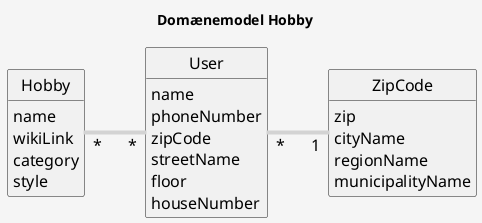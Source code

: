 @startuml
'https://plantuml.com/class-diagram

left to right direction
skinparam BackgroundColor #f5f5f5
skinparam style strictuml
skinparam DefaultFontSize 16
skinparam DefaultFontStyle bold
skinparam ArrowColor #lightgrey
skinparam ArrowThickness 4
hide methods
hide circle
hide empty

<style>
legend {
    BackgroundColor #f5f5f5
    FontColor black
    FontSize 20
}

.p {
    FontColor black
}
</style>


Title Domænemodel Hobby


class User {
    name
    phoneNumber
    zipCode
    streetName
    floor
    houseNumber
}


Class Hobby {
 name
 wikiLink
 category
 style
}

Class ZipCode {
zip
cityName
regionName
municipalityName

}

User "*"--"1" ZipCode
Hobby "*"--"*" User

